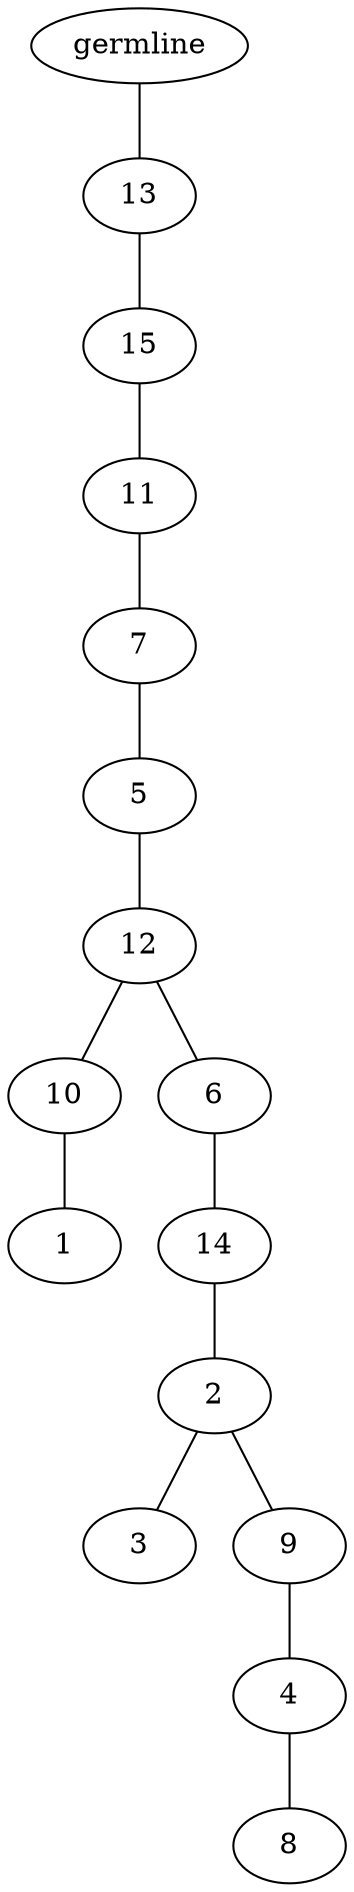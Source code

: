 graph tree {
    "140090505742800" [label="germline"];
    "140090505918592" [label="13"];
    "140090500613504" [label="15"];
    "140090501279904" [label="11"];
    "140090501283120" [label="7"];
    "140090501283600" [label="5"];
    "140090501282592" [label="12"];
    "140090501281584" [label="10"];
    "140090501282544" [label="1"];
    "140090501283264" [label="6"];
    "140090501281872" [label="14"];
    "140090501281632" [label="2"];
    "140090501283072" [label="3"];
    "140090505155728" [label="9"];
    "140090505157168" [label="4"];
    "140090505154816" [label="8"];
    "140090505742800" -- "140090505918592";
    "140090505918592" -- "140090500613504";
    "140090500613504" -- "140090501279904";
    "140090501279904" -- "140090501283120";
    "140090501283120" -- "140090501283600";
    "140090501283600" -- "140090501282592";
    "140090501282592" -- "140090501281584";
    "140090501282592" -- "140090501283264";
    "140090501281584" -- "140090501282544";
    "140090501283264" -- "140090501281872";
    "140090501281872" -- "140090501281632";
    "140090501281632" -- "140090501283072";
    "140090501281632" -- "140090505155728";
    "140090505155728" -- "140090505157168";
    "140090505157168" -- "140090505154816";
}
